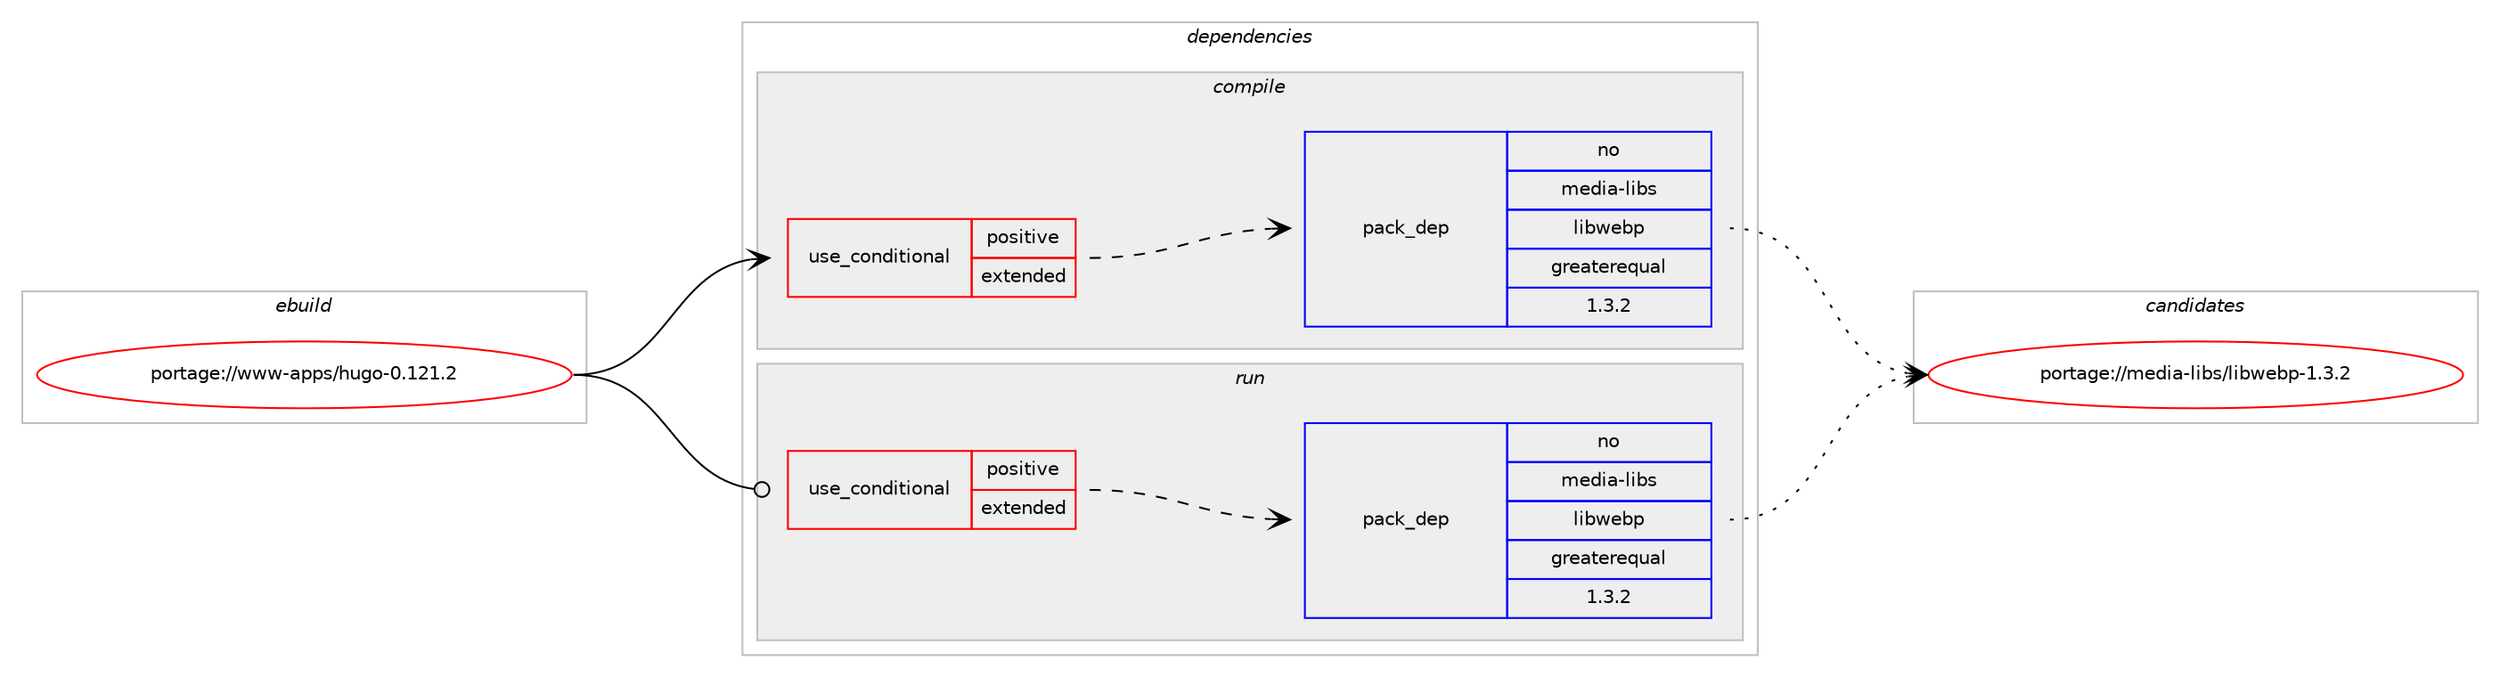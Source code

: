 digraph prolog {

# *************
# Graph options
# *************

newrank=true;
concentrate=true;
compound=true;
graph [rankdir=LR,fontname=Helvetica,fontsize=10,ranksep=1.5];#, ranksep=2.5, nodesep=0.2];
edge  [arrowhead=vee];
node  [fontname=Helvetica,fontsize=10];

# **********
# The ebuild
# **********

subgraph cluster_leftcol {
color=gray;
rank=same;
label=<<i>ebuild</i>>;
id [label="portage://www-apps/hugo-0.121.2", color=red, width=4, href="../www-apps/hugo-0.121.2.svg"];
}

# ****************
# The dependencies
# ****************

subgraph cluster_midcol {
color=gray;
label=<<i>dependencies</i>>;
subgraph cluster_compile {
fillcolor="#eeeeee";
style=filled;
label=<<i>compile</i>>;
subgraph cond16501 {
dependency25010 [label=<<TABLE BORDER="0" CELLBORDER="1" CELLSPACING="0" CELLPADDING="4"><TR><TD ROWSPAN="3" CELLPADDING="10">use_conditional</TD></TR><TR><TD>positive</TD></TR><TR><TD>extended</TD></TR></TABLE>>, shape=none, color=red];
# *** BEGIN UNKNOWN DEPENDENCY TYPE (TODO) ***
# dependency25010 -> package_dependency(portage://www-apps/hugo-0.121.2,install,no,dev-libs,libsass,none,[,,],any_same_slot,[])
# *** END UNKNOWN DEPENDENCY TYPE (TODO) ***

subgraph pack8221 {
dependency25011 [label=<<TABLE BORDER="0" CELLBORDER="1" CELLSPACING="0" CELLPADDING="4" WIDTH="220"><TR><TD ROWSPAN="6" CELLPADDING="30">pack_dep</TD></TR><TR><TD WIDTH="110">no</TD></TR><TR><TD>media-libs</TD></TR><TR><TD>libwebp</TD></TR><TR><TD>greaterequal</TD></TR><TR><TD>1.3.2</TD></TR></TABLE>>, shape=none, color=blue];
}
dependency25010:e -> dependency25011:w [weight=20,style="dashed",arrowhead="vee"];
}
id:e -> dependency25010:w [weight=20,style="solid",arrowhead="vee"];
}
subgraph cluster_compileandrun {
fillcolor="#eeeeee";
style=filled;
label=<<i>compile and run</i>>;
}
subgraph cluster_run {
fillcolor="#eeeeee";
style=filled;
label=<<i>run</i>>;
subgraph cond16502 {
dependency25012 [label=<<TABLE BORDER="0" CELLBORDER="1" CELLSPACING="0" CELLPADDING="4"><TR><TD ROWSPAN="3" CELLPADDING="10">use_conditional</TD></TR><TR><TD>positive</TD></TR><TR><TD>extended</TD></TR></TABLE>>, shape=none, color=red];
# *** BEGIN UNKNOWN DEPENDENCY TYPE (TODO) ***
# dependency25012 -> package_dependency(portage://www-apps/hugo-0.121.2,run,no,dev-libs,libsass,none,[,,],any_same_slot,[])
# *** END UNKNOWN DEPENDENCY TYPE (TODO) ***

subgraph pack8222 {
dependency25013 [label=<<TABLE BORDER="0" CELLBORDER="1" CELLSPACING="0" CELLPADDING="4" WIDTH="220"><TR><TD ROWSPAN="6" CELLPADDING="30">pack_dep</TD></TR><TR><TD WIDTH="110">no</TD></TR><TR><TD>media-libs</TD></TR><TR><TD>libwebp</TD></TR><TR><TD>greaterequal</TD></TR><TR><TD>1.3.2</TD></TR></TABLE>>, shape=none, color=blue];
}
dependency25012:e -> dependency25013:w [weight=20,style="dashed",arrowhead="vee"];
}
id:e -> dependency25012:w [weight=20,style="solid",arrowhead="odot"];
}
}

# **************
# The candidates
# **************

subgraph cluster_choices {
rank=same;
color=gray;
label=<<i>candidates</i>>;

subgraph choice8221 {
color=black;
nodesep=1;
choice109101100105974510810598115471081059811910198112454946514650 [label="portage://media-libs/libwebp-1.3.2", color=red, width=4,href="../media-libs/libwebp-1.3.2.svg"];
dependency25011:e -> choice109101100105974510810598115471081059811910198112454946514650:w [style=dotted,weight="100"];
}
subgraph choice8222 {
color=black;
nodesep=1;
choice109101100105974510810598115471081059811910198112454946514650 [label="portage://media-libs/libwebp-1.3.2", color=red, width=4,href="../media-libs/libwebp-1.3.2.svg"];
dependency25013:e -> choice109101100105974510810598115471081059811910198112454946514650:w [style=dotted,weight="100"];
}
}

}
